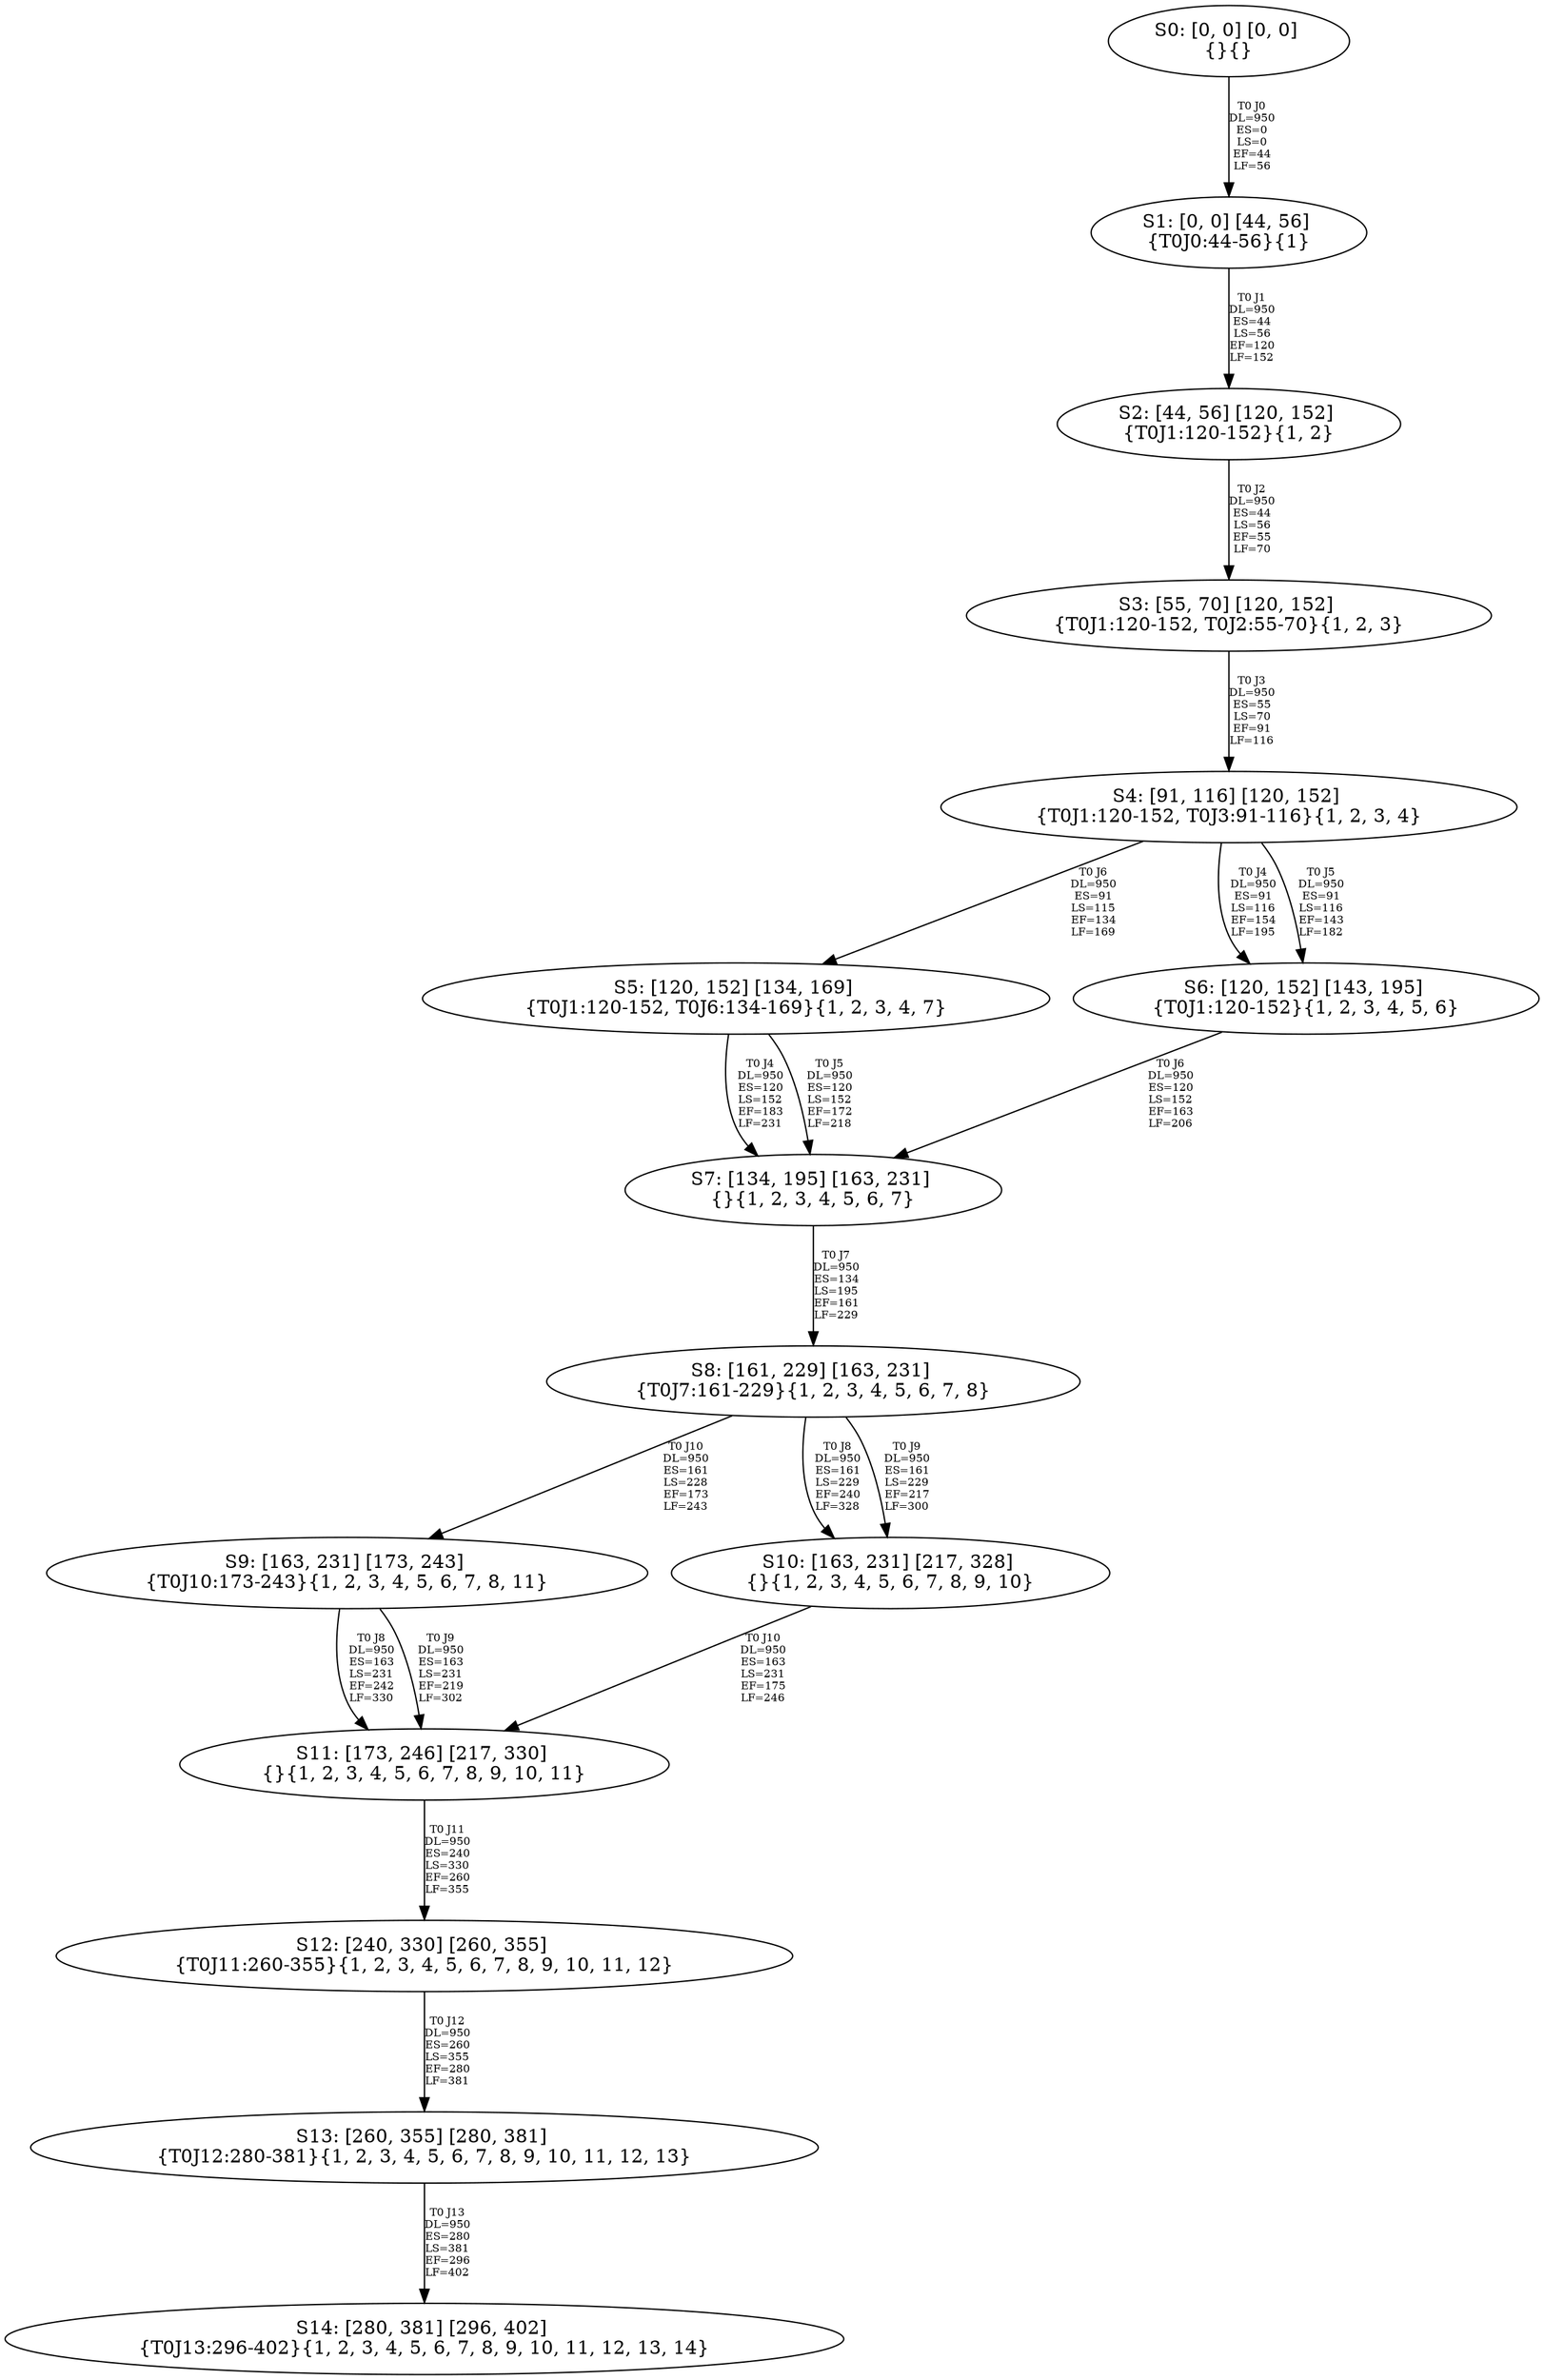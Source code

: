 digraph {
	S0[label="S0: [0, 0] [0, 0] \n{}{}"];
	S1[label="S1: [0, 0] [44, 56] \n{T0J0:44-56}{1}"];
	S2[label="S2: [44, 56] [120, 152] \n{T0J1:120-152}{1, 2}"];
	S3[label="S3: [55, 70] [120, 152] \n{T0J1:120-152, T0J2:55-70}{1, 2, 3}"];
	S4[label="S4: [91, 116] [120, 152] \n{T0J1:120-152, T0J3:91-116}{1, 2, 3, 4}"];
	S5[label="S5: [120, 152] [134, 169] \n{T0J1:120-152, T0J6:134-169}{1, 2, 3, 4, 7}"];
	S6[label="S6: [120, 152] [143, 195] \n{T0J1:120-152}{1, 2, 3, 4, 5, 6}"];
	S7[label="S7: [134, 195] [163, 231] \n{}{1, 2, 3, 4, 5, 6, 7}"];
	S8[label="S8: [161, 229] [163, 231] \n{T0J7:161-229}{1, 2, 3, 4, 5, 6, 7, 8}"];
	S9[label="S9: [163, 231] [173, 243] \n{T0J10:173-243}{1, 2, 3, 4, 5, 6, 7, 8, 11}"];
	S10[label="S10: [163, 231] [217, 328] \n{}{1, 2, 3, 4, 5, 6, 7, 8, 9, 10}"];
	S11[label="S11: [173, 246] [217, 330] \n{}{1, 2, 3, 4, 5, 6, 7, 8, 9, 10, 11}"];
	S12[label="S12: [240, 330] [260, 355] \n{T0J11:260-355}{1, 2, 3, 4, 5, 6, 7, 8, 9, 10, 11, 12}"];
	S13[label="S13: [260, 355] [280, 381] \n{T0J12:280-381}{1, 2, 3, 4, 5, 6, 7, 8, 9, 10, 11, 12, 13}"];
	S14[label="S14: [280, 381] [296, 402] \n{T0J13:296-402}{1, 2, 3, 4, 5, 6, 7, 8, 9, 10, 11, 12, 13, 14}"];
	S0 -> S1[label="T0 J0\nDL=950\nES=0\nLS=0\nEF=44\nLF=56",fontsize=8];
	S1 -> S2[label="T0 J1\nDL=950\nES=44\nLS=56\nEF=120\nLF=152",fontsize=8];
	S2 -> S3[label="T0 J2\nDL=950\nES=44\nLS=56\nEF=55\nLF=70",fontsize=8];
	S3 -> S4[label="T0 J3\nDL=950\nES=55\nLS=70\nEF=91\nLF=116",fontsize=8];
	S4 -> S6[label="T0 J4\nDL=950\nES=91\nLS=116\nEF=154\nLF=195",fontsize=8];
	S4 -> S6[label="T0 J5\nDL=950\nES=91\nLS=116\nEF=143\nLF=182",fontsize=8];
	S4 -> S5[label="T0 J6\nDL=950\nES=91\nLS=115\nEF=134\nLF=169",fontsize=8];
	S5 -> S7[label="T0 J4\nDL=950\nES=120\nLS=152\nEF=183\nLF=231",fontsize=8];
	S5 -> S7[label="T0 J5\nDL=950\nES=120\nLS=152\nEF=172\nLF=218",fontsize=8];
	S6 -> S7[label="T0 J6\nDL=950\nES=120\nLS=152\nEF=163\nLF=206",fontsize=8];
	S7 -> S8[label="T0 J7\nDL=950\nES=134\nLS=195\nEF=161\nLF=229",fontsize=8];
	S8 -> S10[label="T0 J8\nDL=950\nES=161\nLS=229\nEF=240\nLF=328",fontsize=8];
	S8 -> S10[label="T0 J9\nDL=950\nES=161\nLS=229\nEF=217\nLF=300",fontsize=8];
	S8 -> S9[label="T0 J10\nDL=950\nES=161\nLS=228\nEF=173\nLF=243",fontsize=8];
	S9 -> S11[label="T0 J8\nDL=950\nES=163\nLS=231\nEF=242\nLF=330",fontsize=8];
	S9 -> S11[label="T0 J9\nDL=950\nES=163\nLS=231\nEF=219\nLF=302",fontsize=8];
	S10 -> S11[label="T0 J10\nDL=950\nES=163\nLS=231\nEF=175\nLF=246",fontsize=8];
	S11 -> S12[label="T0 J11\nDL=950\nES=240\nLS=330\nEF=260\nLF=355",fontsize=8];
	S12 -> S13[label="T0 J12\nDL=950\nES=260\nLS=355\nEF=280\nLF=381",fontsize=8];
	S13 -> S14[label="T0 J13\nDL=950\nES=280\nLS=381\nEF=296\nLF=402",fontsize=8];
}
